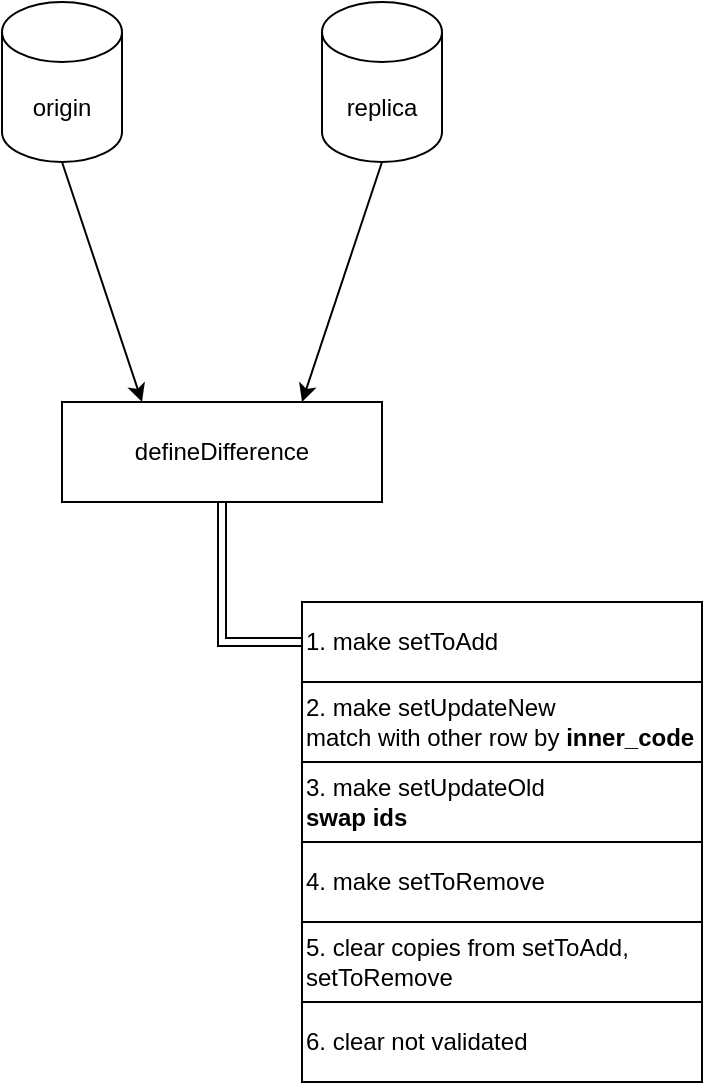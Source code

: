 <mxfile version="20.3.2" type="github">
  <diagram id="EbQS3XcfWgVmFIjPYkXF" name="Страница 1">
    <mxGraphModel dx="1422" dy="756" grid="1" gridSize="10" guides="1" tooltips="1" connect="1" arrows="1" fold="1" page="1" pageScale="1" pageWidth="827" pageHeight="1169" math="0" shadow="0">
      <root>
        <mxCell id="0" />
        <mxCell id="1" parent="0" />
        <mxCell id="g6WBjTSE7oOXX0V21A_t-20" style="edgeStyle=orthogonalEdgeStyle;rounded=0;orthogonalLoop=1;jettySize=auto;html=1;exitX=0.5;exitY=1;exitDx=0;exitDy=0;entryX=0;entryY=0.5;entryDx=0;entryDy=0;shape=link;" edge="1" parent="1" source="g6WBjTSE7oOXX0V21A_t-1" target="g6WBjTSE7oOXX0V21A_t-8">
          <mxGeometry relative="1" as="geometry" />
        </mxCell>
        <mxCell id="g6WBjTSE7oOXX0V21A_t-1" value="defineDifference" style="rounded=0;whiteSpace=wrap;html=1;" vertex="1" parent="1">
          <mxGeometry x="160" y="240" width="160" height="50" as="geometry" />
        </mxCell>
        <mxCell id="g6WBjTSE7oOXX0V21A_t-2" value="" style="endArrow=classic;html=1;rounded=0;entryX=0.25;entryY=0;entryDx=0;entryDy=0;" edge="1" parent="1" target="g6WBjTSE7oOXX0V21A_t-1">
          <mxGeometry width="50" height="50" relative="1" as="geometry">
            <mxPoint x="160" y="120" as="sourcePoint" />
            <mxPoint x="200" y="130" as="targetPoint" />
          </mxGeometry>
        </mxCell>
        <mxCell id="g6WBjTSE7oOXX0V21A_t-3" value="" style="endArrow=classic;html=1;rounded=0;entryX=0.75;entryY=0;entryDx=0;entryDy=0;" edge="1" parent="1" target="g6WBjTSE7oOXX0V21A_t-1">
          <mxGeometry width="50" height="50" relative="1" as="geometry">
            <mxPoint x="320" y="120" as="sourcePoint" />
            <mxPoint x="360" y="150" as="targetPoint" />
          </mxGeometry>
        </mxCell>
        <mxCell id="g6WBjTSE7oOXX0V21A_t-4" value="origin" style="shape=cylinder3;whiteSpace=wrap;html=1;boundedLbl=1;backgroundOutline=1;size=15;" vertex="1" parent="1">
          <mxGeometry x="130" y="40" width="60" height="80" as="geometry" />
        </mxCell>
        <mxCell id="g6WBjTSE7oOXX0V21A_t-5" value="replica" style="shape=cylinder3;whiteSpace=wrap;html=1;boundedLbl=1;backgroundOutline=1;size=15;" vertex="1" parent="1">
          <mxGeometry x="290" y="40" width="60" height="80" as="geometry" />
        </mxCell>
        <mxCell id="g6WBjTSE7oOXX0V21A_t-7" value="" style="shape=table;html=1;whiteSpace=wrap;startSize=0;container=1;collapsible=0;childLayout=tableLayout;swimlaneLine=1;columnLines=1;" vertex="1" parent="1">
          <mxGeometry x="280" y="340" width="200" height="240" as="geometry" />
        </mxCell>
        <mxCell id="g6WBjTSE7oOXX0V21A_t-8" value="" style="shape=tableRow;horizontal=0;startSize=0;swimlaneHead=0;swimlaneBody=0;top=0;left=0;bottom=0;right=0;collapsible=0;dropTarget=0;fillColor=none;points=[[0,0.5],[1,0.5]];portConstraint=eastwest;" vertex="1" parent="g6WBjTSE7oOXX0V21A_t-7">
          <mxGeometry width="200" height="40" as="geometry" />
        </mxCell>
        <mxCell id="g6WBjTSE7oOXX0V21A_t-9" value="1. make setToAdd" style="shape=partialRectangle;html=1;whiteSpace=wrap;connectable=0;fillColor=none;top=0;left=0;bottom=0;right=0;overflow=hidden;align=left;" vertex="1" parent="g6WBjTSE7oOXX0V21A_t-8">
          <mxGeometry width="200" height="40" as="geometry">
            <mxRectangle width="200" height="40" as="alternateBounds" />
          </mxGeometry>
        </mxCell>
        <mxCell id="g6WBjTSE7oOXX0V21A_t-22" style="shape=tableRow;horizontal=0;startSize=0;swimlaneHead=0;swimlaneBody=0;top=0;left=0;bottom=0;right=0;collapsible=0;dropTarget=0;fillColor=none;points=[[0,0.5],[1,0.5]];portConstraint=eastwest;" vertex="1" parent="g6WBjTSE7oOXX0V21A_t-7">
          <mxGeometry y="40" width="200" height="40" as="geometry" />
        </mxCell>
        <mxCell id="g6WBjTSE7oOXX0V21A_t-23" value="2. make setUpdateNew&lt;br&gt;match with other row by &lt;b&gt;inner_code&lt;/b&gt;" style="shape=partialRectangle;html=1;whiteSpace=wrap;connectable=0;fillColor=none;top=0;left=0;bottom=0;right=0;overflow=hidden;align=left;" vertex="1" parent="g6WBjTSE7oOXX0V21A_t-22">
          <mxGeometry width="200" height="40" as="geometry">
            <mxRectangle width="200" height="40" as="alternateBounds" />
          </mxGeometry>
        </mxCell>
        <mxCell id="g6WBjTSE7oOXX0V21A_t-24" style="shape=tableRow;horizontal=0;startSize=0;swimlaneHead=0;swimlaneBody=0;top=0;left=0;bottom=0;right=0;collapsible=0;dropTarget=0;fillColor=none;points=[[0,0.5],[1,0.5]];portConstraint=eastwest;" vertex="1" parent="g6WBjTSE7oOXX0V21A_t-7">
          <mxGeometry y="80" width="200" height="40" as="geometry" />
        </mxCell>
        <mxCell id="g6WBjTSE7oOXX0V21A_t-25" value="3. make setUpdateOld&lt;br&gt;&lt;b&gt;swap ids&lt;/b&gt;" style="shape=partialRectangle;html=1;whiteSpace=wrap;connectable=0;fillColor=none;top=0;left=0;bottom=0;right=0;overflow=hidden;align=left;" vertex="1" parent="g6WBjTSE7oOXX0V21A_t-24">
          <mxGeometry width="200" height="40" as="geometry">
            <mxRectangle width="200" height="40" as="alternateBounds" />
          </mxGeometry>
        </mxCell>
        <mxCell id="g6WBjTSE7oOXX0V21A_t-26" style="shape=tableRow;horizontal=0;startSize=0;swimlaneHead=0;swimlaneBody=0;top=0;left=0;bottom=0;right=0;collapsible=0;dropTarget=0;fillColor=none;points=[[0,0.5],[1,0.5]];portConstraint=eastwest;" vertex="1" parent="g6WBjTSE7oOXX0V21A_t-7">
          <mxGeometry y="120" width="200" height="40" as="geometry" />
        </mxCell>
        <mxCell id="g6WBjTSE7oOXX0V21A_t-27" value="4. make setToRemove" style="shape=partialRectangle;html=1;whiteSpace=wrap;connectable=0;fillColor=none;top=0;left=0;bottom=0;right=0;overflow=hidden;align=left;" vertex="1" parent="g6WBjTSE7oOXX0V21A_t-26">
          <mxGeometry width="200" height="40" as="geometry">
            <mxRectangle width="200" height="40" as="alternateBounds" />
          </mxGeometry>
        </mxCell>
        <mxCell id="g6WBjTSE7oOXX0V21A_t-28" style="shape=tableRow;horizontal=0;startSize=0;swimlaneHead=0;swimlaneBody=0;top=0;left=0;bottom=0;right=0;collapsible=0;dropTarget=0;fillColor=none;points=[[0,0.5],[1,0.5]];portConstraint=eastwest;" vertex="1" parent="g6WBjTSE7oOXX0V21A_t-7">
          <mxGeometry y="160" width="200" height="40" as="geometry" />
        </mxCell>
        <mxCell id="g6WBjTSE7oOXX0V21A_t-29" value="5. clear copies from setToAdd, setToRemove" style="shape=partialRectangle;html=1;whiteSpace=wrap;connectable=0;fillColor=none;top=0;left=0;bottom=0;right=0;overflow=hidden;align=left;" vertex="1" parent="g6WBjTSE7oOXX0V21A_t-28">
          <mxGeometry width="200" height="40" as="geometry">
            <mxRectangle width="200" height="40" as="alternateBounds" />
          </mxGeometry>
        </mxCell>
        <mxCell id="g6WBjTSE7oOXX0V21A_t-30" style="shape=tableRow;horizontal=0;startSize=0;swimlaneHead=0;swimlaneBody=0;top=0;left=0;bottom=0;right=0;collapsible=0;dropTarget=0;fillColor=none;points=[[0,0.5],[1,0.5]];portConstraint=eastwest;" vertex="1" parent="g6WBjTSE7oOXX0V21A_t-7">
          <mxGeometry y="200" width="200" height="40" as="geometry" />
        </mxCell>
        <mxCell id="g6WBjTSE7oOXX0V21A_t-31" value="6. clear not validated" style="shape=partialRectangle;html=1;whiteSpace=wrap;connectable=0;fillColor=none;top=0;left=0;bottom=0;right=0;overflow=hidden;align=left;" vertex="1" parent="g6WBjTSE7oOXX0V21A_t-30">
          <mxGeometry width="200" height="40" as="geometry">
            <mxRectangle width="200" height="40" as="alternateBounds" />
          </mxGeometry>
        </mxCell>
      </root>
    </mxGraphModel>
  </diagram>
</mxfile>
